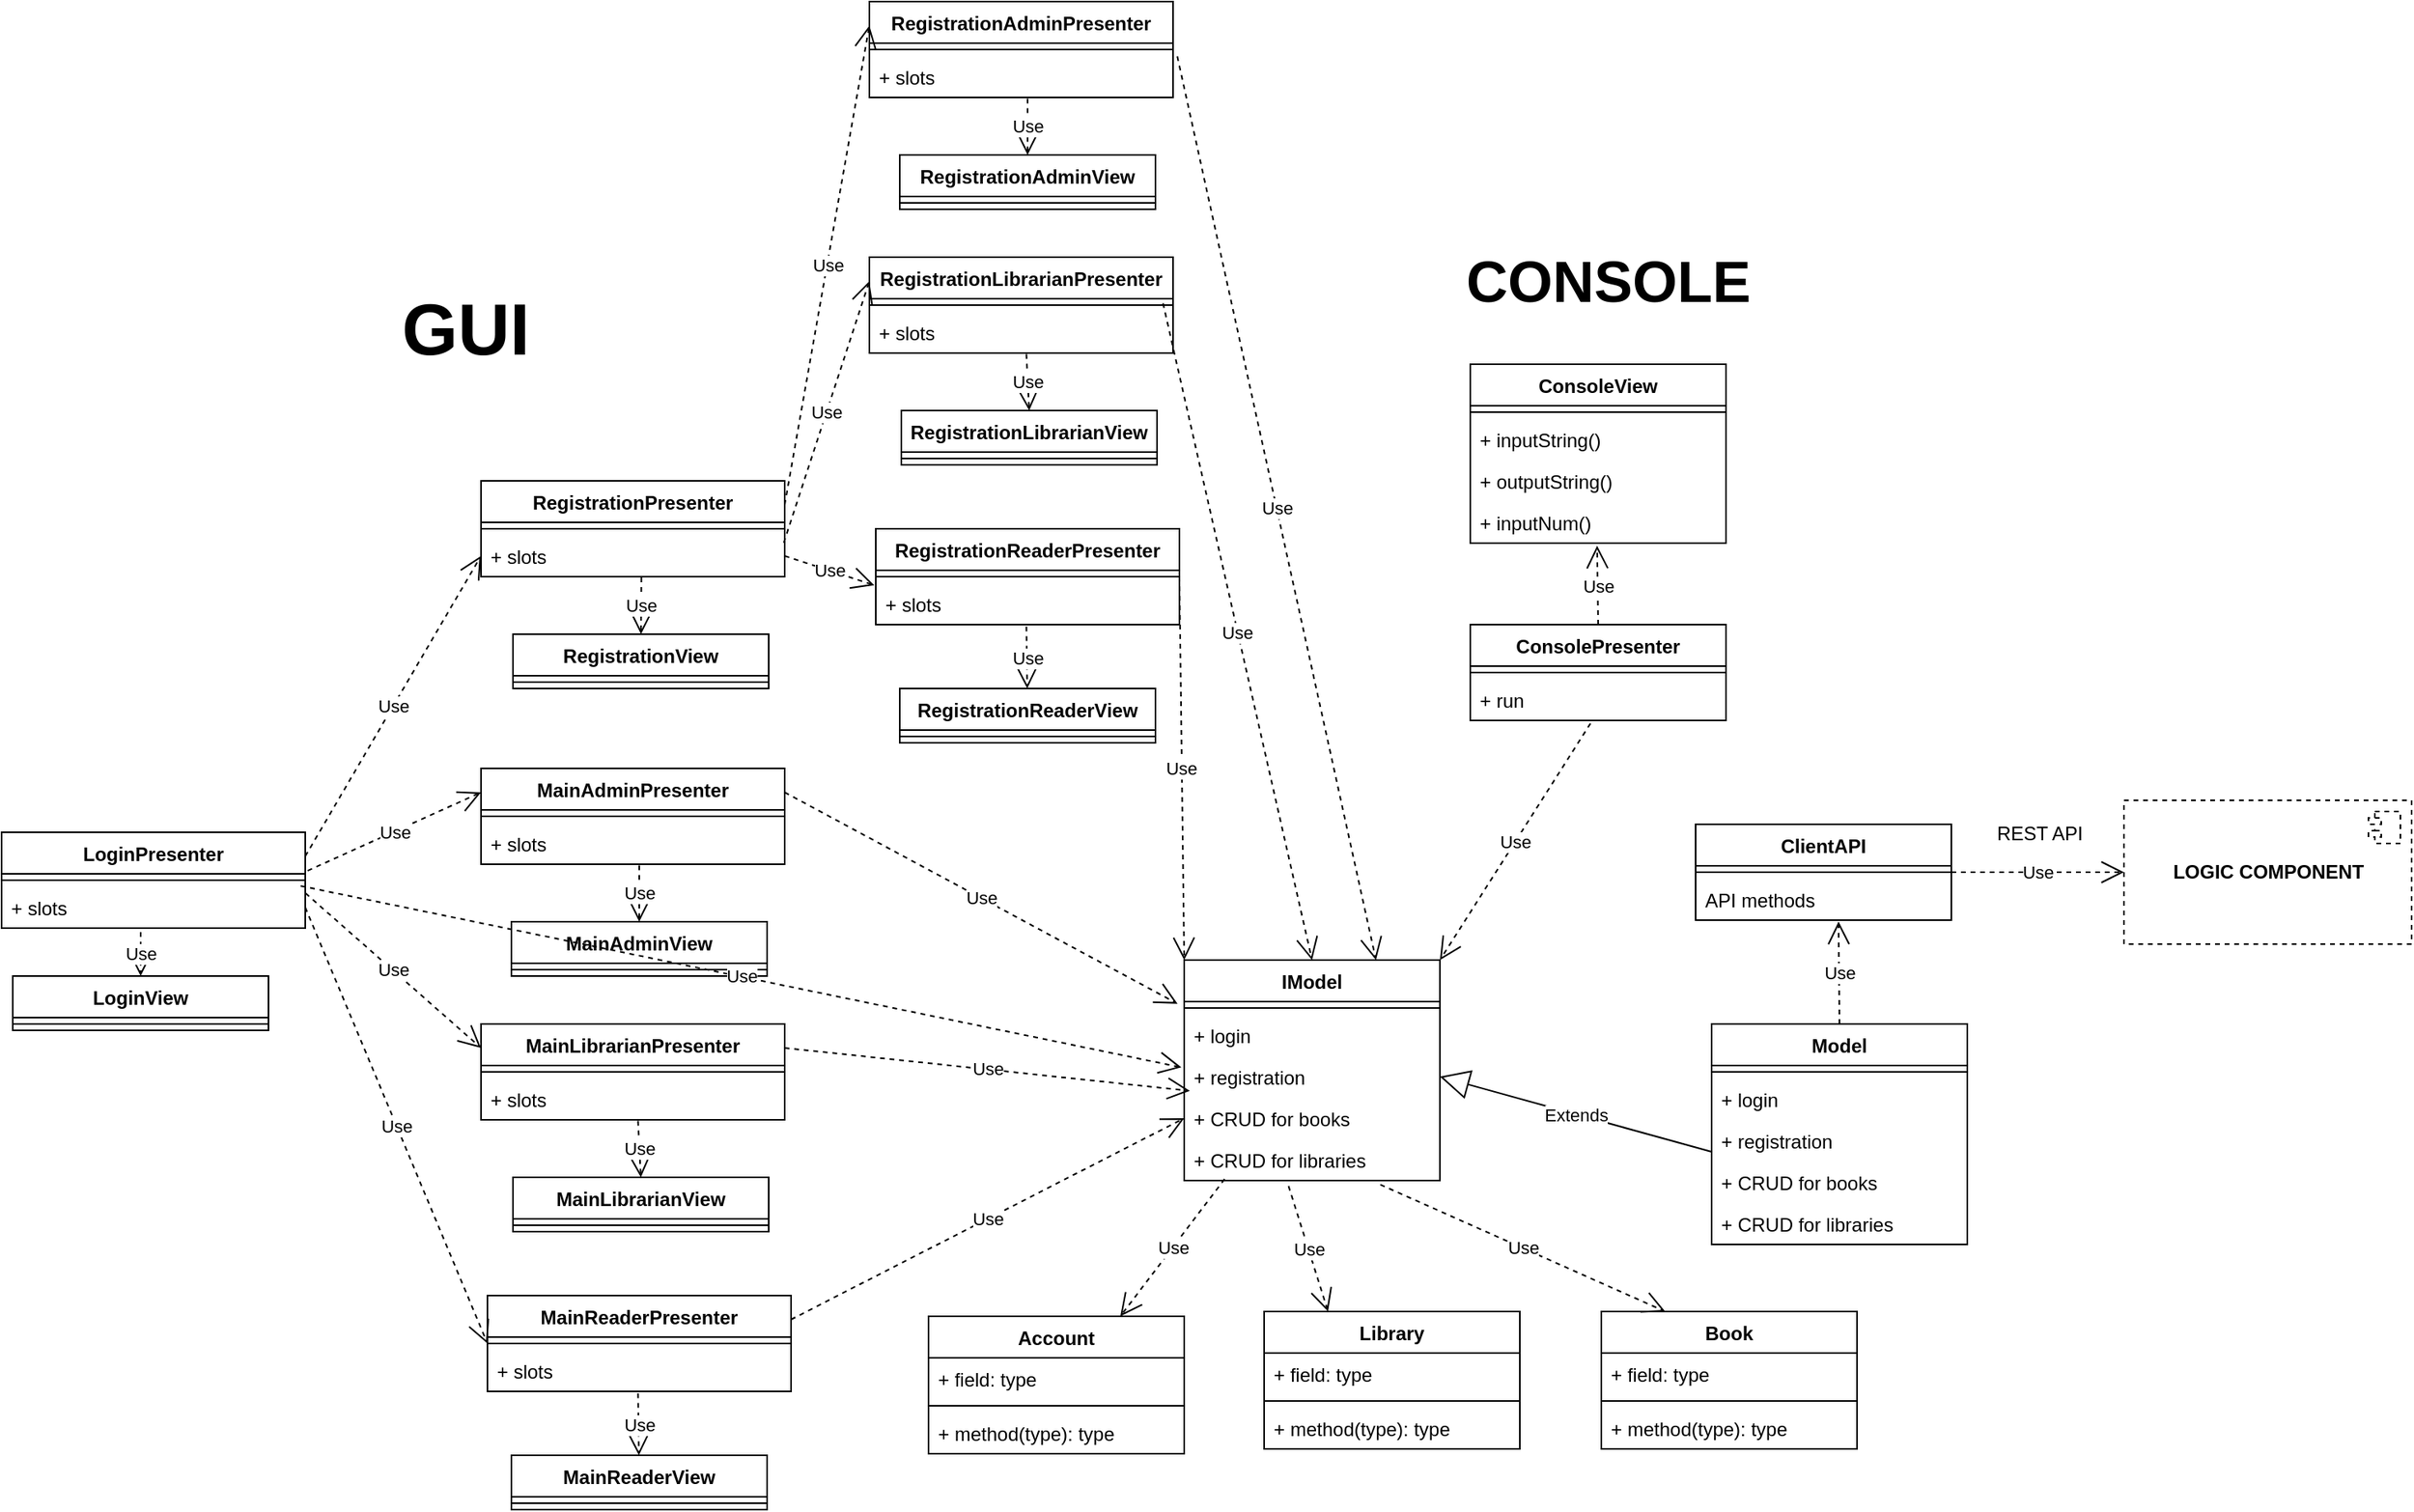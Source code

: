 <mxfile version="18.1.3" type="google"><diagram id="mZnj4xIkuPq3h-wB-Mby" name="Page-1"><mxGraphModel grid="1" page="1" gridSize="10" guides="1" tooltips="1" connect="1" arrows="1" fold="1" pageScale="1" pageWidth="827" pageHeight="1169" math="0" shadow="0"><root><mxCell id="0"/><mxCell id="1" parent="0"/><mxCell id="OtNdA25KviBwm94icHQB-27" value="MainAdminView" style="swimlane;fontStyle=1;align=center;verticalAlign=top;childLayout=stackLayout;horizontal=1;startSize=26;horizontalStack=0;resizeParent=1;resizeParentMax=0;resizeLast=0;collapsible=1;marginBottom=0;" vertex="1" parent="1"><mxGeometry x="289" y="436" width="160" height="34" as="geometry"/></mxCell><mxCell id="OtNdA25KviBwm94icHQB-28" value="" style="line;strokeWidth=1;fillColor=none;align=left;verticalAlign=middle;spacingTop=-1;spacingLeft=3;spacingRight=3;rotatable=0;labelPosition=right;points=[];portConstraint=eastwest;" vertex="1" parent="OtNdA25KviBwm94icHQB-27"><mxGeometry y="26" width="160" height="8" as="geometry"/></mxCell><mxCell id="OtNdA25KviBwm94icHQB-29" value="MainAdminPresenter" style="swimlane;fontStyle=1;align=center;verticalAlign=top;childLayout=stackLayout;horizontal=1;startSize=26;horizontalStack=0;resizeParent=1;resizeParentMax=0;resizeLast=0;collapsible=1;marginBottom=0;" vertex="1" parent="1"><mxGeometry x="270" y="340" width="190" height="60" as="geometry"/></mxCell><mxCell id="OtNdA25KviBwm94icHQB-30" value="" style="line;strokeWidth=1;fillColor=none;align=left;verticalAlign=middle;spacingTop=-1;spacingLeft=3;spacingRight=3;rotatable=0;labelPosition=right;points=[];portConstraint=eastwest;" vertex="1" parent="OtNdA25KviBwm94icHQB-29"><mxGeometry y="26" width="190" height="8" as="geometry"/></mxCell><mxCell id="OtNdA25KviBwm94icHQB-31" value="+ slots" style="text;strokeColor=none;fillColor=none;align=left;verticalAlign=top;spacingLeft=4;spacingRight=4;overflow=hidden;rotatable=0;points=[[0,0.5],[1,0.5]];portConstraint=eastwest;" vertex="1" parent="OtNdA25KviBwm94icHQB-29"><mxGeometry y="34" width="190" height="26" as="geometry"/></mxCell><mxCell id="OtNdA25KviBwm94icHQB-32" value="MainLibrarianView" style="swimlane;fontStyle=1;align=center;verticalAlign=top;childLayout=stackLayout;horizontal=1;startSize=26;horizontalStack=0;resizeParent=1;resizeParentMax=0;resizeLast=0;collapsible=1;marginBottom=0;" vertex="1" parent="1"><mxGeometry x="290" y="596" width="160" height="34" as="geometry"/></mxCell><mxCell id="OtNdA25KviBwm94icHQB-33" value="" style="line;strokeWidth=1;fillColor=none;align=left;verticalAlign=middle;spacingTop=-1;spacingLeft=3;spacingRight=3;rotatable=0;labelPosition=right;points=[];portConstraint=eastwest;" vertex="1" parent="OtNdA25KviBwm94icHQB-32"><mxGeometry y="26" width="160" height="8" as="geometry"/></mxCell><mxCell id="OtNdA25KviBwm94icHQB-34" value="MainLibrarianPresenter" style="swimlane;fontStyle=1;align=center;verticalAlign=top;childLayout=stackLayout;horizontal=1;startSize=26;horizontalStack=0;resizeParent=1;resizeParentMax=0;resizeLast=0;collapsible=1;marginBottom=0;" vertex="1" parent="1"><mxGeometry x="270" y="500" width="190" height="60" as="geometry"/></mxCell><mxCell id="OtNdA25KviBwm94icHQB-35" value="" style="line;strokeWidth=1;fillColor=none;align=left;verticalAlign=middle;spacingTop=-1;spacingLeft=3;spacingRight=3;rotatable=0;labelPosition=right;points=[];portConstraint=eastwest;" vertex="1" parent="OtNdA25KviBwm94icHQB-34"><mxGeometry y="26" width="190" height="8" as="geometry"/></mxCell><mxCell id="OtNdA25KviBwm94icHQB-36" value="+ slots" style="text;strokeColor=none;fillColor=none;align=left;verticalAlign=top;spacingLeft=4;spacingRight=4;overflow=hidden;rotatable=0;points=[[0,0.5],[1,0.5]];portConstraint=eastwest;" vertex="1" parent="OtNdA25KviBwm94icHQB-34"><mxGeometry y="34" width="190" height="26" as="geometry"/></mxCell><mxCell id="OtNdA25KviBwm94icHQB-37" value="MainReaderView" style="swimlane;fontStyle=1;align=center;verticalAlign=top;childLayout=stackLayout;horizontal=1;startSize=26;horizontalStack=0;resizeParent=1;resizeParentMax=0;resizeLast=0;collapsible=1;marginBottom=0;" vertex="1" parent="1"><mxGeometry x="289" y="770" width="160" height="34" as="geometry"/></mxCell><mxCell id="OtNdA25KviBwm94icHQB-38" value="" style="line;strokeWidth=1;fillColor=none;align=left;verticalAlign=middle;spacingTop=-1;spacingLeft=3;spacingRight=3;rotatable=0;labelPosition=right;points=[];portConstraint=eastwest;" vertex="1" parent="OtNdA25KviBwm94icHQB-37"><mxGeometry y="26" width="160" height="8" as="geometry"/></mxCell><mxCell id="OtNdA25KviBwm94icHQB-39" value="MainReaderPresenter" style="swimlane;fontStyle=1;align=center;verticalAlign=top;childLayout=stackLayout;horizontal=1;startSize=26;horizontalStack=0;resizeParent=1;resizeParentMax=0;resizeLast=0;collapsible=1;marginBottom=0;" vertex="1" parent="1"><mxGeometry x="274" y="670" width="190" height="60" as="geometry"/></mxCell><mxCell id="OtNdA25KviBwm94icHQB-40" value="" style="line;strokeWidth=1;fillColor=none;align=left;verticalAlign=middle;spacingTop=-1;spacingLeft=3;spacingRight=3;rotatable=0;labelPosition=right;points=[];portConstraint=eastwest;" vertex="1" parent="OtNdA25KviBwm94icHQB-39"><mxGeometry y="26" width="190" height="8" as="geometry"/></mxCell><mxCell id="OtNdA25KviBwm94icHQB-41" value="+ slots" style="text;strokeColor=none;fillColor=none;align=left;verticalAlign=top;spacingLeft=4;spacingRight=4;overflow=hidden;rotatable=0;points=[[0,0.5],[1,0.5]];portConstraint=eastwest;" vertex="1" parent="OtNdA25KviBwm94icHQB-39"><mxGeometry y="34" width="190" height="26" as="geometry"/></mxCell><mxCell id="OtNdA25KviBwm94icHQB-44" value="Use" style="endArrow=open;endSize=12;dashed=1;html=1;rounded=0;exitX=0.496;exitY=1.049;exitDx=0;exitDy=0;exitPerimeter=0;" edge="1" parent="1" source="OtNdA25KviBwm94icHQB-41" target="OtNdA25KviBwm94icHQB-37"><mxGeometry width="160" relative="1" as="geometry"><mxPoint x="294" y="560" as="sourcePoint"/><mxPoint x="454" y="560" as="targetPoint"/></mxGeometry></mxCell><mxCell id="OtNdA25KviBwm94icHQB-45" value="Use" style="endArrow=open;endSize=12;dashed=1;html=1;rounded=0;entryX=0.5;entryY=0;entryDx=0;entryDy=0;exitX=0.517;exitY=1.027;exitDx=0;exitDy=0;exitPerimeter=0;" edge="1" parent="1" source="OtNdA25KviBwm94icHQB-36" target="OtNdA25KviBwm94icHQB-32"><mxGeometry width="160" relative="1" as="geometry"><mxPoint x="280" y="637" as="sourcePoint"/><mxPoint x="230" y="597" as="targetPoint"/></mxGeometry></mxCell><mxCell id="OtNdA25KviBwm94icHQB-46" value="Use" style="endArrow=open;endSize=12;dashed=1;html=1;rounded=0;exitX=0.521;exitY=1.031;exitDx=0;exitDy=0;exitPerimeter=0;" edge="1" parent="1" source="OtNdA25KviBwm94icHQB-31" target="OtNdA25KviBwm94icHQB-27"><mxGeometry width="160" relative="1" as="geometry"><mxPoint x="290" y="567" as="sourcePoint"/><mxPoint x="240" y="527" as="targetPoint"/></mxGeometry></mxCell><mxCell id="OtNdA25KviBwm94icHQB-50" value="LoginView" style="swimlane;fontStyle=1;align=center;verticalAlign=top;childLayout=stackLayout;horizontal=1;startSize=26;horizontalStack=0;resizeParent=1;resizeParentMax=0;resizeLast=0;collapsible=1;marginBottom=0;" vertex="1" parent="1"><mxGeometry x="-23" y="470" width="160" height="34" as="geometry"/></mxCell><mxCell id="OtNdA25KviBwm94icHQB-51" value="" style="line;strokeWidth=1;fillColor=none;align=left;verticalAlign=middle;spacingTop=-1;spacingLeft=3;spacingRight=3;rotatable=0;labelPosition=right;points=[];portConstraint=eastwest;" vertex="1" parent="OtNdA25KviBwm94icHQB-50"><mxGeometry y="26" width="160" height="8" as="geometry"/></mxCell><mxCell id="OtNdA25KviBwm94icHQB-52" value="LoginPresenter" style="swimlane;fontStyle=1;align=center;verticalAlign=top;childLayout=stackLayout;horizontal=1;startSize=26;horizontalStack=0;resizeParent=1;resizeParentMax=0;resizeLast=0;collapsible=1;marginBottom=0;" vertex="1" parent="1"><mxGeometry x="-30" y="380" width="190" height="60" as="geometry"/></mxCell><mxCell id="OtNdA25KviBwm94icHQB-53" value="" style="line;strokeWidth=1;fillColor=none;align=left;verticalAlign=middle;spacingTop=-1;spacingLeft=3;spacingRight=3;rotatable=0;labelPosition=right;points=[];portConstraint=eastwest;" vertex="1" parent="OtNdA25KviBwm94icHQB-52"><mxGeometry y="26" width="190" height="8" as="geometry"/></mxCell><mxCell id="OtNdA25KviBwm94icHQB-54" value="+ slots" style="text;strokeColor=none;fillColor=none;align=left;verticalAlign=top;spacingLeft=4;spacingRight=4;overflow=hidden;rotatable=0;points=[[0,0.5],[1,0.5]];portConstraint=eastwest;" vertex="1" parent="OtNdA25KviBwm94icHQB-52"><mxGeometry y="34" width="190" height="26" as="geometry"/></mxCell><mxCell id="OtNdA25KviBwm94icHQB-55" value="Use" style="endArrow=open;endSize=12;dashed=1;html=1;rounded=0;exitX=0.458;exitY=1.095;exitDx=0;exitDy=0;exitPerimeter=0;" edge="1" parent="1" source="OtNdA25KviBwm94icHQB-54" target="OtNdA25KviBwm94icHQB-50"><mxGeometry width="160" relative="1" as="geometry"><mxPoint x="214.24" y="699.564" as="sourcePoint"/><mxPoint x="165.64" y="662.988" as="targetPoint"/></mxGeometry></mxCell><mxCell id="OtNdA25KviBwm94icHQB-56" value="RegistrationView" style="swimlane;fontStyle=1;align=center;verticalAlign=top;childLayout=stackLayout;horizontal=1;startSize=26;horizontalStack=0;resizeParent=1;resizeParentMax=0;resizeLast=0;collapsible=1;marginBottom=0;" vertex="1" parent="1"><mxGeometry x="290" y="256" width="160" height="34" as="geometry"/></mxCell><mxCell id="OtNdA25KviBwm94icHQB-57" value="" style="line;strokeWidth=1;fillColor=none;align=left;verticalAlign=middle;spacingTop=-1;spacingLeft=3;spacingRight=3;rotatable=0;labelPosition=right;points=[];portConstraint=eastwest;" vertex="1" parent="OtNdA25KviBwm94icHQB-56"><mxGeometry y="26" width="160" height="8" as="geometry"/></mxCell><mxCell id="OtNdA25KviBwm94icHQB-58" value="RegistrationPresenter" style="swimlane;fontStyle=1;align=center;verticalAlign=top;childLayout=stackLayout;horizontal=1;startSize=26;horizontalStack=0;resizeParent=1;resizeParentMax=0;resizeLast=0;collapsible=1;marginBottom=0;" vertex="1" parent="1"><mxGeometry x="270" y="160" width="190" height="60" as="geometry"/></mxCell><mxCell id="OtNdA25KviBwm94icHQB-59" value="" style="line;strokeWidth=1;fillColor=none;align=left;verticalAlign=middle;spacingTop=-1;spacingLeft=3;spacingRight=3;rotatable=0;labelPosition=right;points=[];portConstraint=eastwest;" vertex="1" parent="OtNdA25KviBwm94icHQB-58"><mxGeometry y="26" width="190" height="8" as="geometry"/></mxCell><mxCell id="OtNdA25KviBwm94icHQB-60" value="+ slots" style="text;strokeColor=none;fillColor=none;align=left;verticalAlign=top;spacingLeft=4;spacingRight=4;overflow=hidden;rotatable=0;points=[[0,0.5],[1,0.5]];portConstraint=eastwest;" vertex="1" parent="OtNdA25KviBwm94icHQB-58"><mxGeometry y="34" width="190" height="26" as="geometry"/></mxCell><mxCell id="OtNdA25KviBwm94icHQB-61" value="Use" style="endArrow=open;endSize=12;dashed=1;html=1;rounded=0;exitX=0.528;exitY=1.02;exitDx=0;exitDy=0;exitPerimeter=0;" edge="1" parent="1" source="OtNdA25KviBwm94icHQB-60" target="OtNdA25KviBwm94icHQB-56"><mxGeometry width="160" relative="1" as="geometry"><mxPoint x="270" y="387" as="sourcePoint"/><mxPoint x="220" y="347" as="targetPoint"/></mxGeometry></mxCell><mxCell id="OtNdA25KviBwm94icHQB-80" value="RegistrationAdminView" style="swimlane;fontStyle=1;align=center;verticalAlign=top;childLayout=stackLayout;horizontal=1;startSize=26;horizontalStack=0;resizeParent=1;resizeParentMax=0;resizeLast=0;collapsible=1;marginBottom=0;" vertex="1" parent="1"><mxGeometry x="532" y="-44" width="160" height="34" as="geometry"/></mxCell><mxCell id="OtNdA25KviBwm94icHQB-81" value="" style="line;strokeWidth=1;fillColor=none;align=left;verticalAlign=middle;spacingTop=-1;spacingLeft=3;spacingRight=3;rotatable=0;labelPosition=right;points=[];portConstraint=eastwest;" vertex="1" parent="OtNdA25KviBwm94icHQB-80"><mxGeometry y="26" width="160" height="8" as="geometry"/></mxCell><mxCell id="OtNdA25KviBwm94icHQB-82" value="RegistrationAdminPresenter" style="swimlane;fontStyle=1;align=center;verticalAlign=top;childLayout=stackLayout;horizontal=1;startSize=26;horizontalStack=0;resizeParent=1;resizeParentMax=0;resizeLast=0;collapsible=1;marginBottom=0;" vertex="1" parent="1"><mxGeometry x="513" y="-140" width="190" height="60" as="geometry"/></mxCell><mxCell id="OtNdA25KviBwm94icHQB-83" value="" style="line;strokeWidth=1;fillColor=none;align=left;verticalAlign=middle;spacingTop=-1;spacingLeft=3;spacingRight=3;rotatable=0;labelPosition=right;points=[];portConstraint=eastwest;" vertex="1" parent="OtNdA25KviBwm94icHQB-82"><mxGeometry y="26" width="190" height="8" as="geometry"/></mxCell><mxCell id="OtNdA25KviBwm94icHQB-84" value="+ slots" style="text;strokeColor=none;fillColor=none;align=left;verticalAlign=top;spacingLeft=4;spacingRight=4;overflow=hidden;rotatable=0;points=[[0,0.5],[1,0.5]];portConstraint=eastwest;" vertex="1" parent="OtNdA25KviBwm94icHQB-82"><mxGeometry y="34" width="190" height="26" as="geometry"/></mxCell><mxCell id="OtNdA25KviBwm94icHQB-85" value="RegistrationLibrarianView" style="swimlane;fontStyle=1;align=center;verticalAlign=top;childLayout=stackLayout;horizontal=1;startSize=26;horizontalStack=0;resizeParent=1;resizeParentMax=0;resizeLast=0;collapsible=1;marginBottom=0;" vertex="1" parent="1"><mxGeometry x="533" y="116" width="160" height="34" as="geometry"/></mxCell><mxCell id="OtNdA25KviBwm94icHQB-86" value="" style="line;strokeWidth=1;fillColor=none;align=left;verticalAlign=middle;spacingTop=-1;spacingLeft=3;spacingRight=3;rotatable=0;labelPosition=right;points=[];portConstraint=eastwest;" vertex="1" parent="OtNdA25KviBwm94icHQB-85"><mxGeometry y="26" width="160" height="8" as="geometry"/></mxCell><mxCell id="OtNdA25KviBwm94icHQB-87" value="RegistrationLibrarianPresenter" style="swimlane;fontStyle=1;align=center;verticalAlign=top;childLayout=stackLayout;horizontal=1;startSize=26;horizontalStack=0;resizeParent=1;resizeParentMax=0;resizeLast=0;collapsible=1;marginBottom=0;" vertex="1" parent="1"><mxGeometry x="513" y="20" width="190" height="60" as="geometry"/></mxCell><mxCell id="OtNdA25KviBwm94icHQB-88" value="" style="line;strokeWidth=1;fillColor=none;align=left;verticalAlign=middle;spacingTop=-1;spacingLeft=3;spacingRight=3;rotatable=0;labelPosition=right;points=[];portConstraint=eastwest;" vertex="1" parent="OtNdA25KviBwm94icHQB-87"><mxGeometry y="26" width="190" height="8" as="geometry"/></mxCell><mxCell id="OtNdA25KviBwm94icHQB-89" value="+ slots" style="text;strokeColor=none;fillColor=none;align=left;verticalAlign=top;spacingLeft=4;spacingRight=4;overflow=hidden;rotatable=0;points=[[0,0.5],[1,0.5]];portConstraint=eastwest;" vertex="1" parent="OtNdA25KviBwm94icHQB-87"><mxGeometry y="34" width="190" height="26" as="geometry"/></mxCell><mxCell id="OtNdA25KviBwm94icHQB-90" value="RegistrationReaderView" style="swimlane;fontStyle=1;align=center;verticalAlign=top;childLayout=stackLayout;horizontal=1;startSize=26;horizontalStack=0;resizeParent=1;resizeParentMax=0;resizeLast=0;collapsible=1;marginBottom=0;" vertex="1" parent="1"><mxGeometry x="532" y="290" width="160" height="34" as="geometry"/></mxCell><mxCell id="OtNdA25KviBwm94icHQB-91" value="" style="line;strokeWidth=1;fillColor=none;align=left;verticalAlign=middle;spacingTop=-1;spacingLeft=3;spacingRight=3;rotatable=0;labelPosition=right;points=[];portConstraint=eastwest;" vertex="1" parent="OtNdA25KviBwm94icHQB-90"><mxGeometry y="26" width="160" height="8" as="geometry"/></mxCell><mxCell id="OtNdA25KviBwm94icHQB-92" value="RegistrationReaderPresenter" style="swimlane;fontStyle=1;align=center;verticalAlign=top;childLayout=stackLayout;horizontal=1;startSize=26;horizontalStack=0;resizeParent=1;resizeParentMax=0;resizeLast=0;collapsible=1;marginBottom=0;" vertex="1" parent="1"><mxGeometry x="517" y="190" width="190" height="60" as="geometry"/></mxCell><mxCell id="OtNdA25KviBwm94icHQB-93" value="" style="line;strokeWidth=1;fillColor=none;align=left;verticalAlign=middle;spacingTop=-1;spacingLeft=3;spacingRight=3;rotatable=0;labelPosition=right;points=[];portConstraint=eastwest;" vertex="1" parent="OtNdA25KviBwm94icHQB-92"><mxGeometry y="26" width="190" height="8" as="geometry"/></mxCell><mxCell id="OtNdA25KviBwm94icHQB-94" value="+ slots" style="text;strokeColor=none;fillColor=none;align=left;verticalAlign=top;spacingLeft=4;spacingRight=4;overflow=hidden;rotatable=0;points=[[0,0.5],[1,0.5]];portConstraint=eastwest;" vertex="1" parent="OtNdA25KviBwm94icHQB-92"><mxGeometry y="34" width="190" height="26" as="geometry"/></mxCell><mxCell id="OtNdA25KviBwm94icHQB-95" value="Use" style="endArrow=open;endSize=12;dashed=1;html=1;rounded=0;exitX=0.496;exitY=1.049;exitDx=0;exitDy=0;exitPerimeter=0;" edge="1" parent="1" source="OtNdA25KviBwm94icHQB-94" target="OtNdA25KviBwm94icHQB-90"><mxGeometry width="160" relative="1" as="geometry"><mxPoint x="537" y="80" as="sourcePoint"/><mxPoint x="697" y="80" as="targetPoint"/></mxGeometry></mxCell><mxCell id="OtNdA25KviBwm94icHQB-96" value="Use" style="endArrow=open;endSize=12;dashed=1;html=1;rounded=0;entryX=0.5;entryY=0;entryDx=0;entryDy=0;exitX=0.517;exitY=1.027;exitDx=0;exitDy=0;exitPerimeter=0;" edge="1" parent="1" source="OtNdA25KviBwm94icHQB-89" target="OtNdA25KviBwm94icHQB-85"><mxGeometry width="160" relative="1" as="geometry"><mxPoint x="523" y="157" as="sourcePoint"/><mxPoint x="473" y="117" as="targetPoint"/></mxGeometry></mxCell><mxCell id="OtNdA25KviBwm94icHQB-97" value="Use" style="endArrow=open;endSize=12;dashed=1;html=1;rounded=0;exitX=0.521;exitY=1.031;exitDx=0;exitDy=0;exitPerimeter=0;" edge="1" parent="1" source="OtNdA25KviBwm94icHQB-84" target="OtNdA25KviBwm94icHQB-80"><mxGeometry width="160" relative="1" as="geometry"><mxPoint x="533" y="87" as="sourcePoint"/><mxPoint x="483" y="47" as="targetPoint"/></mxGeometry></mxCell><mxCell id="OtNdA25KviBwm94icHQB-98" value="Use" style="endArrow=open;endSize=12;dashed=1;html=1;rounded=0;exitX=1;exitY=0.25;exitDx=0;exitDy=0;entryX=0;entryY=0.5;entryDx=0;entryDy=0;" edge="1" parent="1" target="OtNdA25KviBwm94icHQB-60"><mxGeometry width="160" relative="1" as="geometry"><mxPoint x="160" y="395" as="sourcePoint"/><mxPoint x="410" y="320" as="targetPoint"/></mxGeometry></mxCell><mxCell id="OtNdA25KviBwm94icHQB-99" value="Use" style="endArrow=open;endSize=12;dashed=1;html=1;rounded=0;exitX=1.008;exitY=0.401;exitDx=0;exitDy=0;entryX=0;entryY=0.25;entryDx=0;entryDy=0;exitPerimeter=0;" edge="1" parent="1" target="OtNdA25KviBwm94icHQB-29"><mxGeometry width="160" relative="1" as="geometry"><mxPoint x="161.52" y="404.06" as="sourcePoint"/><mxPoint x="280" y="217" as="targetPoint"/></mxGeometry></mxCell><mxCell id="OtNdA25KviBwm94icHQB-100" value="Use" style="endArrow=open;endSize=12;dashed=1;html=1;rounded=0;exitX=1.001;exitY=0.16;exitDx=0;exitDy=0;entryX=0;entryY=0.25;entryDx=0;entryDy=0;exitPerimeter=0;" edge="1" parent="1" target="OtNdA25KviBwm94icHQB-34"><mxGeometry width="160" relative="1" as="geometry"><mxPoint x="160.19" y="418.16" as="sourcePoint"/><mxPoint x="280" y="365.0" as="targetPoint"/></mxGeometry></mxCell><mxCell id="OtNdA25KviBwm94icHQB-101" value="Use" style="endArrow=open;endSize=12;dashed=1;html=1;rounded=0;exitX=1;exitY=0.5;exitDx=0;exitDy=0;entryX=0;entryY=0.5;entryDx=0;entryDy=0;" edge="1" parent="1" target="OtNdA25KviBwm94icHQB-39"><mxGeometry width="160" relative="1" as="geometry"><mxPoint x="160" y="427.0" as="sourcePoint"/><mxPoint x="290" y="375.0" as="targetPoint"/></mxGeometry></mxCell><mxCell id="OtNdA25KviBwm94icHQB-102" value="Use" style="endArrow=open;endSize=12;dashed=1;html=1;rounded=0;exitX=1;exitY=0.25;exitDx=0;exitDy=0;entryX=0;entryY=0.25;entryDx=0;entryDy=0;" edge="1" parent="1" source="OtNdA25KviBwm94icHQB-58" target="OtNdA25KviBwm94icHQB-82"><mxGeometry width="160" relative="1" as="geometry"><mxPoint x="133" y="405" as="sourcePoint"/><mxPoint x="243" y="217" as="targetPoint"/></mxGeometry></mxCell><mxCell id="OtNdA25KviBwm94icHQB-103" value="Use" style="endArrow=open;endSize=12;dashed=1;html=1;rounded=0;exitX=0.997;exitY=0.183;exitDx=0;exitDy=0;entryX=0;entryY=0.25;entryDx=0;entryDy=0;exitPerimeter=0;" edge="1" parent="1" source="OtNdA25KviBwm94icHQB-60" target="OtNdA25KviBwm94icHQB-87"><mxGeometry width="160" relative="1" as="geometry"><mxPoint x="433" y="185" as="sourcePoint"/><mxPoint x="523" y="-115" as="targetPoint"/></mxGeometry></mxCell><mxCell id="OtNdA25KviBwm94icHQB-104" value="Use" style="endArrow=open;endSize=12;dashed=1;html=1;rounded=0;exitX=1;exitY=0.5;exitDx=0;exitDy=0;entryX=-0.005;entryY=0.052;entryDx=0;entryDy=0;entryPerimeter=0;" edge="1" parent="1" source="OtNdA25KviBwm94icHQB-60" target="OtNdA25KviBwm94icHQB-94"><mxGeometry width="160" relative="1" as="geometry"><mxPoint x="469.43" y="208.758" as="sourcePoint"/><mxPoint x="554" y="205" as="targetPoint"/></mxGeometry></mxCell><mxCell id="OtNdA25KviBwm94icHQB-105" value="IModel" style="swimlane;fontStyle=1;align=center;verticalAlign=top;childLayout=stackLayout;horizontal=1;startSize=26;horizontalStack=0;resizeParent=1;resizeParentMax=0;resizeLast=0;collapsible=1;marginBottom=0;" vertex="1" parent="1"><mxGeometry x="710" y="460" width="160" height="138" as="geometry"/></mxCell><mxCell id="OtNdA25KviBwm94icHQB-107" value="" style="line;strokeWidth=1;fillColor=none;align=left;verticalAlign=middle;spacingTop=-1;spacingLeft=3;spacingRight=3;rotatable=0;labelPosition=right;points=[];portConstraint=eastwest;" vertex="1" parent="OtNdA25KviBwm94icHQB-105"><mxGeometry y="26" width="160" height="8" as="geometry"/></mxCell><mxCell id="OtNdA25KviBwm94icHQB-116" value="+ login" style="text;strokeColor=none;fillColor=none;align=left;verticalAlign=top;spacingLeft=4;spacingRight=4;overflow=hidden;rotatable=0;points=[[0,0.5],[1,0.5]];portConstraint=eastwest;" vertex="1" parent="OtNdA25KviBwm94icHQB-105"><mxGeometry y="34" width="160" height="26" as="geometry"/></mxCell><mxCell id="OtNdA25KviBwm94icHQB-108" value="+ registration" style="text;strokeColor=none;fillColor=none;align=left;verticalAlign=top;spacingLeft=4;spacingRight=4;overflow=hidden;rotatable=0;points=[[0,0.5],[1,0.5]];portConstraint=eastwest;" vertex="1" parent="OtNdA25KviBwm94icHQB-105"><mxGeometry y="60" width="160" height="26" as="geometry"/></mxCell><mxCell id="OtNdA25KviBwm94icHQB-113" value="+ CRUD for books" style="text;strokeColor=none;fillColor=none;align=left;verticalAlign=top;spacingLeft=4;spacingRight=4;overflow=hidden;rotatable=0;points=[[0,0.5],[1,0.5]];portConstraint=eastwest;" vertex="1" parent="OtNdA25KviBwm94icHQB-105"><mxGeometry y="86" width="160" height="26" as="geometry"/></mxCell><mxCell id="OtNdA25KviBwm94icHQB-114" value="+ CRUD for libraries" style="text;strokeColor=none;fillColor=none;align=left;verticalAlign=top;spacingLeft=4;spacingRight=4;overflow=hidden;rotatable=0;points=[[0,0.5],[1,0.5]];portConstraint=eastwest;" vertex="1" parent="OtNdA25KviBwm94icHQB-105"><mxGeometry y="112" width="160" height="26" as="geometry"/></mxCell><mxCell id="OtNdA25KviBwm94icHQB-109" value="ClientAPI" style="swimlane;fontStyle=1;align=center;verticalAlign=top;childLayout=stackLayout;horizontal=1;startSize=26;horizontalStack=0;resizeParent=1;resizeParentMax=0;resizeLast=0;collapsible=1;marginBottom=0;" vertex="1" parent="1"><mxGeometry x="1030" y="375" width="160" height="60" as="geometry"/></mxCell><mxCell id="OtNdA25KviBwm94icHQB-111" value="" style="line;strokeWidth=1;fillColor=none;align=left;verticalAlign=middle;spacingTop=-1;spacingLeft=3;spacingRight=3;rotatable=0;labelPosition=right;points=[];portConstraint=eastwest;" vertex="1" parent="OtNdA25KviBwm94icHQB-109"><mxGeometry y="26" width="160" height="8" as="geometry"/></mxCell><mxCell id="OtNdA25KviBwm94icHQB-112" value="API methods" style="text;strokeColor=none;fillColor=none;align=left;verticalAlign=top;spacingLeft=4;spacingRight=4;overflow=hidden;rotatable=0;points=[[0,0.5],[1,0.5]];portConstraint=eastwest;" vertex="1" parent="OtNdA25KviBwm94icHQB-109"><mxGeometry y="34" width="160" height="26" as="geometry"/></mxCell><mxCell id="OtNdA25KviBwm94icHQB-120" value="Account" style="swimlane;fontStyle=1;align=center;verticalAlign=top;childLayout=stackLayout;horizontal=1;startSize=26;horizontalStack=0;resizeParent=1;resizeParentMax=0;resizeLast=0;collapsible=1;marginBottom=0;" vertex="1" parent="1"><mxGeometry x="550" y="683" width="160" height="86" as="geometry"/></mxCell><mxCell id="OtNdA25KviBwm94icHQB-121" value="+ field: type" style="text;strokeColor=none;fillColor=none;align=left;verticalAlign=top;spacingLeft=4;spacingRight=4;overflow=hidden;rotatable=0;points=[[0,0.5],[1,0.5]];portConstraint=eastwest;" vertex="1" parent="OtNdA25KviBwm94icHQB-120"><mxGeometry y="26" width="160" height="26" as="geometry"/></mxCell><mxCell id="OtNdA25KviBwm94icHQB-122" value="" style="line;strokeWidth=1;fillColor=none;align=left;verticalAlign=middle;spacingTop=-1;spacingLeft=3;spacingRight=3;rotatable=0;labelPosition=right;points=[];portConstraint=eastwest;" vertex="1" parent="OtNdA25KviBwm94icHQB-120"><mxGeometry y="52" width="160" height="8" as="geometry"/></mxCell><mxCell id="OtNdA25KviBwm94icHQB-123" value="+ method(type): type" style="text;strokeColor=none;fillColor=none;align=left;verticalAlign=top;spacingLeft=4;spacingRight=4;overflow=hidden;rotatable=0;points=[[0,0.5],[1,0.5]];portConstraint=eastwest;" vertex="1" parent="OtNdA25KviBwm94icHQB-120"><mxGeometry y="60" width="160" height="26" as="geometry"/></mxCell><mxCell id="OtNdA25KviBwm94icHQB-124" value="Book" style="swimlane;fontStyle=1;align=center;verticalAlign=top;childLayout=stackLayout;horizontal=1;startSize=26;horizontalStack=0;resizeParent=1;resizeParentMax=0;resizeLast=0;collapsible=1;marginBottom=0;" vertex="1" parent="1"><mxGeometry x="971" y="680" width="160" height="86" as="geometry"/></mxCell><mxCell id="OtNdA25KviBwm94icHQB-125" value="+ field: type" style="text;strokeColor=none;fillColor=none;align=left;verticalAlign=top;spacingLeft=4;spacingRight=4;overflow=hidden;rotatable=0;points=[[0,0.5],[1,0.5]];portConstraint=eastwest;" vertex="1" parent="OtNdA25KviBwm94icHQB-124"><mxGeometry y="26" width="160" height="26" as="geometry"/></mxCell><mxCell id="OtNdA25KviBwm94icHQB-126" value="" style="line;strokeWidth=1;fillColor=none;align=left;verticalAlign=middle;spacingTop=-1;spacingLeft=3;spacingRight=3;rotatable=0;labelPosition=right;points=[];portConstraint=eastwest;" vertex="1" parent="OtNdA25KviBwm94icHQB-124"><mxGeometry y="52" width="160" height="8" as="geometry"/></mxCell><mxCell id="OtNdA25KviBwm94icHQB-127" value="+ method(type): type" style="text;strokeColor=none;fillColor=none;align=left;verticalAlign=top;spacingLeft=4;spacingRight=4;overflow=hidden;rotatable=0;points=[[0,0.5],[1,0.5]];portConstraint=eastwest;" vertex="1" parent="OtNdA25KviBwm94icHQB-124"><mxGeometry y="60" width="160" height="26" as="geometry"/></mxCell><mxCell id="OtNdA25KviBwm94icHQB-128" value="Library" style="swimlane;fontStyle=1;align=center;verticalAlign=top;childLayout=stackLayout;horizontal=1;startSize=26;horizontalStack=0;resizeParent=1;resizeParentMax=0;resizeLast=0;collapsible=1;marginBottom=0;" vertex="1" parent="1"><mxGeometry x="760" y="680" width="160" height="86" as="geometry"/></mxCell><mxCell id="OtNdA25KviBwm94icHQB-129" value="+ field: type" style="text;strokeColor=none;fillColor=none;align=left;verticalAlign=top;spacingLeft=4;spacingRight=4;overflow=hidden;rotatable=0;points=[[0,0.5],[1,0.5]];portConstraint=eastwest;" vertex="1" parent="OtNdA25KviBwm94icHQB-128"><mxGeometry y="26" width="160" height="26" as="geometry"/></mxCell><mxCell id="OtNdA25KviBwm94icHQB-130" value="" style="line;strokeWidth=1;fillColor=none;align=left;verticalAlign=middle;spacingTop=-1;spacingLeft=3;spacingRight=3;rotatable=0;labelPosition=right;points=[];portConstraint=eastwest;" vertex="1" parent="OtNdA25KviBwm94icHQB-128"><mxGeometry y="52" width="160" height="8" as="geometry"/></mxCell><mxCell id="OtNdA25KviBwm94icHQB-131" value="+ method(type): type" style="text;strokeColor=none;fillColor=none;align=left;verticalAlign=top;spacingLeft=4;spacingRight=4;overflow=hidden;rotatable=0;points=[[0,0.5],[1,0.5]];portConstraint=eastwest;" vertex="1" parent="OtNdA25KviBwm94icHQB-128"><mxGeometry y="60" width="160" height="26" as="geometry"/></mxCell><mxCell id="OtNdA25KviBwm94icHQB-134" value="Use" style="endArrow=open;endSize=12;dashed=1;html=1;rounded=0;entryX=0.75;entryY=0;entryDx=0;entryDy=0;exitX=0.158;exitY=0.965;exitDx=0;exitDy=0;exitPerimeter=0;" edge="1" parent="1" source="OtNdA25KviBwm94icHQB-114" target="OtNdA25KviBwm94icHQB-120"><mxGeometry width="160" relative="1" as="geometry"><mxPoint x="340" y="327" as="sourcePoint"/><mxPoint x="434" y="325" as="targetPoint"/></mxGeometry></mxCell><mxCell id="OtNdA25KviBwm94icHQB-138" value="Use" style="endArrow=open;endSize=12;dashed=1;html=1;rounded=0;entryX=0.25;entryY=0;entryDx=0;entryDy=0;exitX=0.408;exitY=1.132;exitDx=0;exitDy=0;exitPerimeter=0;" edge="1" parent="1" source="OtNdA25KviBwm94icHQB-114" target="OtNdA25KviBwm94icHQB-128"><mxGeometry width="160" relative="1" as="geometry"><mxPoint x="745.28" y="607.09" as="sourcePoint"/><mxPoint x="680" y="693" as="targetPoint"/></mxGeometry></mxCell><mxCell id="OtNdA25KviBwm94icHQB-139" value="Use" style="endArrow=open;endSize=12;dashed=1;html=1;rounded=0;entryX=0.25;entryY=0;entryDx=0;entryDy=0;exitX=0.767;exitY=1.099;exitDx=0;exitDy=0;exitPerimeter=0;" edge="1" parent="1" source="OtNdA25KviBwm94icHQB-114" target="OtNdA25KviBwm94icHQB-124"><mxGeometry width="160" relative="1" as="geometry"><mxPoint x="755.28" y="617.09" as="sourcePoint"/><mxPoint x="690" y="703" as="targetPoint"/></mxGeometry></mxCell><mxCell id="OtNdA25KviBwm94icHQB-140" value="Use" style="endArrow=open;endSize=12;dashed=1;html=1;rounded=0;entryX=0.559;entryY=1.036;entryDx=0;entryDy=0;exitX=0.5;exitY=0;exitDx=0;exitDy=0;entryPerimeter=0;" edge="1" parent="1" target="OtNdA25KviBwm94icHQB-112" source="OtNdA25KviBwm94icHQB-149"><mxGeometry width="160" relative="1" as="geometry"><mxPoint x="1200" y="573" as="sourcePoint"/><mxPoint x="1030" y="757" as="targetPoint"/></mxGeometry></mxCell><mxCell id="OtNdA25KviBwm94icHQB-141" value="Use" style="endArrow=open;endSize=12;dashed=1;html=1;rounded=0;exitX=1.014;exitY=0.01;exitDx=0;exitDy=0;entryX=0.75;entryY=0;entryDx=0;entryDy=0;exitPerimeter=0;" edge="1" parent="1" source="OtNdA25KviBwm94icHQB-84" target="OtNdA25KviBwm94icHQB-105"><mxGeometry width="160" relative="1" as="geometry"><mxPoint x="380" y="405" as="sourcePoint"/><mxPoint x="490" y="217" as="targetPoint"/></mxGeometry></mxCell><mxCell id="OtNdA25KviBwm94icHQB-142" value="Use" style="endArrow=open;endSize=12;dashed=1;html=1;rounded=0;exitX=0.967;exitY=0.352;exitDx=0;exitDy=0;entryX=0.5;entryY=0;entryDx=0;entryDy=0;exitPerimeter=0;" edge="1" parent="1" source="OtNdA25KviBwm94icHQB-88" target="OtNdA25KviBwm94icHQB-105"><mxGeometry width="160" relative="1" as="geometry"><mxPoint x="390" y="415" as="sourcePoint"/><mxPoint x="500" y="227" as="targetPoint"/></mxGeometry></mxCell><mxCell id="OtNdA25KviBwm94icHQB-143" value="Use" style="endArrow=open;endSize=12;dashed=1;html=1;rounded=0;exitX=1;exitY=0.5;exitDx=0;exitDy=0;entryX=0;entryY=0;entryDx=0;entryDy=0;" edge="1" parent="1" source="OtNdA25KviBwm94icHQB-92" target="OtNdA25KviBwm94icHQB-105"><mxGeometry width="160" relative="1" as="geometry"><mxPoint x="953.73" y="58.816" as="sourcePoint"/><mxPoint x="1140" y="360" as="targetPoint"/></mxGeometry></mxCell><mxCell id="OtNdA25KviBwm94icHQB-144" value="Use" style="endArrow=open;endSize=12;dashed=1;html=1;rounded=0;exitX=1;exitY=0.25;exitDx=0;exitDy=0;entryX=-0.026;entryY=0.198;entryDx=0;entryDy=0;entryPerimeter=0;" edge="1" parent="1" source="OtNdA25KviBwm94icHQB-29" target="OtNdA25KviBwm94icHQB-105"><mxGeometry width="160" relative="1" as="geometry"><mxPoint x="964" y="230" as="sourcePoint"/><mxPoint x="1060" y="370" as="targetPoint"/></mxGeometry></mxCell><mxCell id="OtNdA25KviBwm94icHQB-145" value="Use" style="endArrow=open;endSize=12;dashed=1;html=1;rounded=0;exitX=1;exitY=0.25;exitDx=0;exitDy=0;entryX=0.022;entryY=-0.159;entryDx=0;entryDy=0;entryPerimeter=0;" edge="1" parent="1" source="OtNdA25KviBwm94icHQB-34" target="OtNdA25KviBwm94icHQB-113"><mxGeometry width="160" relative="1" as="geometry"><mxPoint x="974" y="240" as="sourcePoint"/><mxPoint x="1070" y="370" as="targetPoint"/></mxGeometry></mxCell><mxCell id="OtNdA25KviBwm94icHQB-146" value="Use" style="endArrow=open;endSize=12;dashed=1;html=1;rounded=0;exitX=1;exitY=0.25;exitDx=0;exitDy=0;entryX=0;entryY=0.5;entryDx=0;entryDy=0;" edge="1" parent="1" source="OtNdA25KviBwm94icHQB-39" target="OtNdA25KviBwm94icHQB-113"><mxGeometry width="160" relative="1" as="geometry"><mxPoint x="680" y="525" as="sourcePoint"/><mxPoint x="1040" y="450" as="targetPoint"/></mxGeometry></mxCell><mxCell id="OtNdA25KviBwm94icHQB-148" value="Extends" style="endArrow=block;endSize=16;endFill=0;html=1;rounded=0;entryX=1;entryY=0.5;entryDx=0;entryDy=0;" edge="1" parent="1" target="OtNdA25KviBwm94icHQB-108"><mxGeometry width="160" relative="1" as="geometry"><mxPoint x="1040" y="580" as="sourcePoint"/><mxPoint x="820" y="640" as="targetPoint"/></mxGeometry></mxCell><mxCell id="OtNdA25KviBwm94icHQB-149" value="Model" style="swimlane;fontStyle=1;align=center;verticalAlign=top;childLayout=stackLayout;horizontal=1;startSize=26;horizontalStack=0;resizeParent=1;resizeParentMax=0;resizeLast=0;collapsible=1;marginBottom=0;" vertex="1" parent="1"><mxGeometry x="1040" y="500" width="160" height="138" as="geometry"/></mxCell><mxCell id="OtNdA25KviBwm94icHQB-150" value="" style="line;strokeWidth=1;fillColor=none;align=left;verticalAlign=middle;spacingTop=-1;spacingLeft=3;spacingRight=3;rotatable=0;labelPosition=right;points=[];portConstraint=eastwest;" vertex="1" parent="OtNdA25KviBwm94icHQB-149"><mxGeometry y="26" width="160" height="8" as="geometry"/></mxCell><mxCell id="OtNdA25KviBwm94icHQB-151" value="+ login" style="text;strokeColor=none;fillColor=none;align=left;verticalAlign=top;spacingLeft=4;spacingRight=4;overflow=hidden;rotatable=0;points=[[0,0.5],[1,0.5]];portConstraint=eastwest;" vertex="1" parent="OtNdA25KviBwm94icHQB-149"><mxGeometry y="34" width="160" height="26" as="geometry"/></mxCell><mxCell id="OtNdA25KviBwm94icHQB-152" value="+ registration" style="text;strokeColor=none;fillColor=none;align=left;verticalAlign=top;spacingLeft=4;spacingRight=4;overflow=hidden;rotatable=0;points=[[0,0.5],[1,0.5]];portConstraint=eastwest;" vertex="1" parent="OtNdA25KviBwm94icHQB-149"><mxGeometry y="60" width="160" height="26" as="geometry"/></mxCell><mxCell id="OtNdA25KviBwm94icHQB-153" value="+ CRUD for books" style="text;strokeColor=none;fillColor=none;align=left;verticalAlign=top;spacingLeft=4;spacingRight=4;overflow=hidden;rotatable=0;points=[[0,0.5],[1,0.5]];portConstraint=eastwest;" vertex="1" parent="OtNdA25KviBwm94icHQB-149"><mxGeometry y="86" width="160" height="26" as="geometry"/></mxCell><mxCell id="OtNdA25KviBwm94icHQB-154" value="+ CRUD for libraries" style="text;strokeColor=none;fillColor=none;align=left;verticalAlign=top;spacingLeft=4;spacingRight=4;overflow=hidden;rotatable=0;points=[[0,0.5],[1,0.5]];portConstraint=eastwest;" vertex="1" parent="OtNdA25KviBwm94icHQB-149"><mxGeometry y="112" width="160" height="26" as="geometry"/></mxCell><mxCell id="OtNdA25KviBwm94icHQB-155" value="Use" style="endArrow=open;endSize=12;dashed=1;html=1;rounded=0;exitX=0.985;exitY=-0.016;exitDx=0;exitDy=0;exitPerimeter=0;entryX=-0.011;entryY=0.275;entryDx=0;entryDy=0;entryPerimeter=0;" edge="1" parent="1" source="OtNdA25KviBwm94icHQB-54" target="OtNdA25KviBwm94icHQB-108"><mxGeometry width="160" relative="1" as="geometry"><mxPoint x="381.52" y="414.06" as="sourcePoint"/><mxPoint x="1040" y="420" as="targetPoint"/></mxGeometry></mxCell><mxCell id="OtNdA25KviBwm94icHQB-157" value="&lt;b&gt;&lt;font style=&quot;font-size: 45px;&quot;&gt;GUI&lt;/font&gt;&lt;/b&gt;" style="text;html=1;align=center;verticalAlign=middle;resizable=0;points=[];autosize=1;strokeColor=none;fillColor=none;" vertex="1" parent="1"><mxGeometry x="210" y="50" width="100" height="30" as="geometry"/></mxCell><mxCell id="OtNdA25KviBwm94icHQB-163" value="ConsolePresenter" style="swimlane;fontStyle=1;align=center;verticalAlign=top;childLayout=stackLayout;horizontal=1;startSize=26;horizontalStack=0;resizeParent=1;resizeParentMax=0;resizeLast=0;collapsible=1;marginBottom=0;" vertex="1" parent="1"><mxGeometry x="889" y="250" width="160" height="60" as="geometry"/></mxCell><mxCell id="OtNdA25KviBwm94icHQB-164" value="" style="line;strokeWidth=1;fillColor=none;align=left;verticalAlign=middle;spacingTop=-1;spacingLeft=3;spacingRight=3;rotatable=0;labelPosition=right;points=[];portConstraint=eastwest;" vertex="1" parent="OtNdA25KviBwm94icHQB-163"><mxGeometry y="26" width="160" height="8" as="geometry"/></mxCell><mxCell id="OtNdA25KviBwm94icHQB-165" value="+ run" style="text;strokeColor=none;fillColor=none;align=left;verticalAlign=top;spacingLeft=4;spacingRight=4;overflow=hidden;rotatable=0;points=[[0,0.5],[1,0.5]];portConstraint=eastwest;" vertex="1" parent="OtNdA25KviBwm94icHQB-163"><mxGeometry y="34" width="160" height="26" as="geometry"/></mxCell><mxCell id="OtNdA25KviBwm94icHQB-169" value="ConsoleView" style="swimlane;fontStyle=1;align=center;verticalAlign=top;childLayout=stackLayout;horizontal=1;startSize=26;horizontalStack=0;resizeParent=1;resizeParentMax=0;resizeLast=0;collapsible=1;marginBottom=0;" vertex="1" parent="1"><mxGeometry x="889" y="87" width="160" height="112" as="geometry"/></mxCell><mxCell id="OtNdA25KviBwm94icHQB-170" value="" style="line;strokeWidth=1;fillColor=none;align=left;verticalAlign=middle;spacingTop=-1;spacingLeft=3;spacingRight=3;rotatable=0;labelPosition=right;points=[];portConstraint=eastwest;" vertex="1" parent="OtNdA25KviBwm94icHQB-169"><mxGeometry y="26" width="160" height="8" as="geometry"/></mxCell><mxCell id="OtNdA25KviBwm94icHQB-171" value="+ inputString()" style="text;strokeColor=none;fillColor=none;align=left;verticalAlign=top;spacingLeft=4;spacingRight=4;overflow=hidden;rotatable=0;points=[[0,0.5],[1,0.5]];portConstraint=eastwest;" vertex="1" parent="OtNdA25KviBwm94icHQB-169"><mxGeometry y="34" width="160" height="26" as="geometry"/></mxCell><mxCell id="OtNdA25KviBwm94icHQB-172" value="+ outputString()" style="text;strokeColor=none;fillColor=none;align=left;verticalAlign=top;spacingLeft=4;spacingRight=4;overflow=hidden;rotatable=0;points=[[0,0.5],[1,0.5]];portConstraint=eastwest;" vertex="1" parent="OtNdA25KviBwm94icHQB-169"><mxGeometry y="60" width="160" height="26" as="geometry"/></mxCell><mxCell id="OtNdA25KviBwm94icHQB-173" value="+ inputNum()" style="text;strokeColor=none;fillColor=none;align=left;verticalAlign=top;spacingLeft=4;spacingRight=4;overflow=hidden;rotatable=0;points=[[0,0.5],[1,0.5]];portConstraint=eastwest;" vertex="1" parent="OtNdA25KviBwm94icHQB-169"><mxGeometry y="86" width="160" height="26" as="geometry"/></mxCell><mxCell id="OtNdA25KviBwm94icHQB-175" value="Use" style="endArrow=open;endSize=12;dashed=1;html=1;rounded=0;exitX=0.5;exitY=0;exitDx=0;exitDy=0;entryX=0.496;entryY=1.064;entryDx=0;entryDy=0;entryPerimeter=0;" edge="1" parent="1" source="OtNdA25KviBwm94icHQB-163" target="OtNdA25KviBwm94icHQB-173"><mxGeometry width="160" relative="1" as="geometry"><mxPoint x="204.66" y="64.26" as="sourcePoint"/><mxPoint x="669" y="520" as="targetPoint"/></mxGeometry></mxCell><mxCell id="OtNdA25KviBwm94icHQB-176" value="Use" style="endArrow=open;endSize=12;dashed=1;html=1;rounded=0;exitX=0.47;exitY=1.072;exitDx=0;exitDy=0;entryX=1;entryY=0;entryDx=0;entryDy=0;exitPerimeter=0;" edge="1" parent="1" source="OtNdA25KviBwm94icHQB-165" target="OtNdA25KviBwm94icHQB-105"><mxGeometry width="160" relative="1" as="geometry"><mxPoint x="1584" y="70" as="sourcePoint"/><mxPoint x="1458.32" y="12.73" as="targetPoint"/></mxGeometry></mxCell><mxCell id="OtNdA25KviBwm94icHQB-177" value="&lt;b&gt;&lt;font style=&quot;font-size: 36px;&quot;&gt;CONSOLE&lt;/font&gt;&lt;/b&gt;" style="text;html=1;align=center;verticalAlign=middle;resizable=0;points=[];autosize=1;strokeColor=none;fillColor=none;" vertex="1" parent="1"><mxGeometry x="880" y="20" width="190" height="30" as="geometry"/></mxCell><mxCell id="OtNdA25KviBwm94icHQB-182" value="&lt;b&gt;LOGIC COMPONENT&lt;/b&gt;" style="html=1;dropTarget=0;dashed=1;fontSize=12;strokeWidth=1;fillColor=none;" vertex="1" parent="1"><mxGeometry x="1298" y="360" width="180" height="90" as="geometry"/></mxCell><mxCell id="OtNdA25KviBwm94icHQB-183" value="" style="shape=module;jettyWidth=8;jettyHeight=4;dashed=1;fontSize=12;strokeWidth=1;fillColor=none;" vertex="1" parent="OtNdA25KviBwm94icHQB-182"><mxGeometry x="1" width="20" height="20" relative="1" as="geometry"><mxPoint x="-27" y="7" as="offset"/></mxGeometry></mxCell><mxCell id="OtNdA25KviBwm94icHQB-185" value="Use" style="endArrow=open;endSize=12;dashed=1;html=1;rounded=0;entryX=0;entryY=0.5;entryDx=0;entryDy=0;exitX=1;exitY=0.5;exitDx=0;exitDy=0;" edge="1" parent="1" source="OtNdA25KviBwm94icHQB-109" target="OtNdA25KviBwm94icHQB-182"><mxGeometry width="160" relative="1" as="geometry"><mxPoint x="1248" y="405" as="sourcePoint"/><mxPoint x="1098.96" y="426.878" as="targetPoint"/></mxGeometry></mxCell><mxCell id="OtNdA25KviBwm94icHQB-186" value="REST API" style="text;html=1;align=center;verticalAlign=middle;resizable=0;points=[];autosize=1;strokeColor=none;fillColor=none;fontSize=12;" vertex="1" parent="1"><mxGeometry x="1210" y="371" width="70" height="20" as="geometry"/></mxCell></root></mxGraphModel></diagram></mxfile>